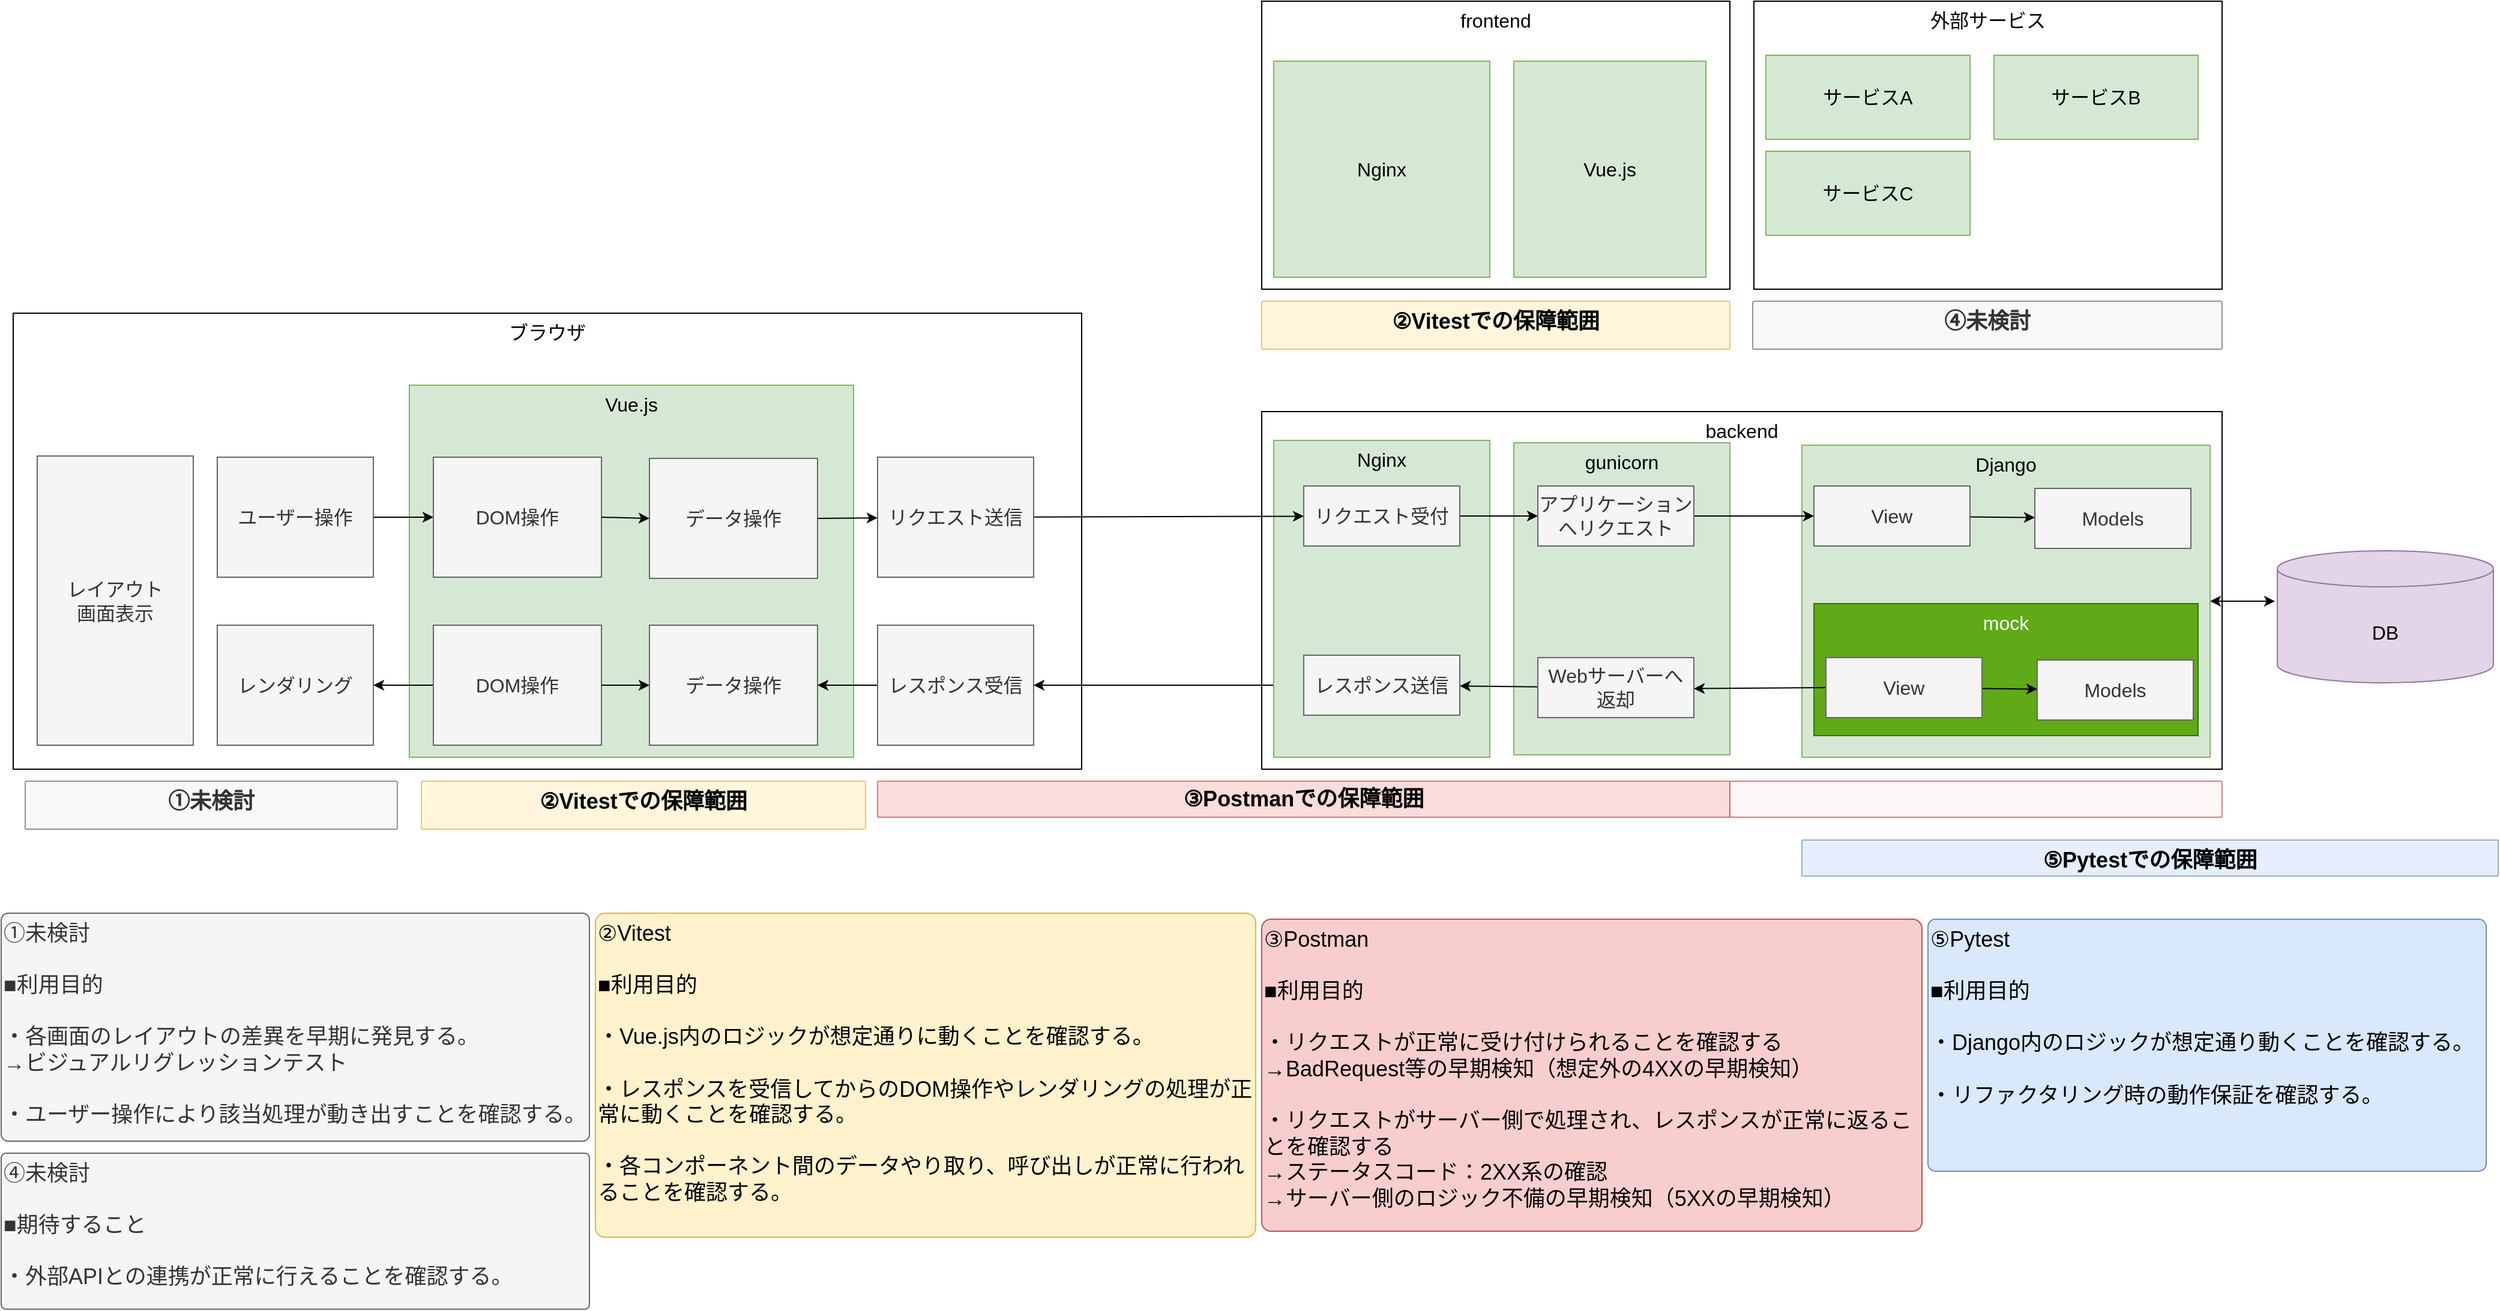 <mxfile>
    <diagram id="PaugAp45q3Hvoj8pJGvp" name="ページ1">
        <mxGraphModel dx="3806" dy="968" grid="1" gridSize="10" guides="1" tooltips="1" connect="1" arrows="1" fold="1" page="1" pageScale="1" pageWidth="1654" pageHeight="1169" math="0" shadow="0">
            <root>
                <mxCell id="0"/>
                <mxCell id="1" parent="0"/>
                <mxCell id="2" value="ブラウザ" style="rounded=0;whiteSpace=wrap;html=1;align=center;verticalAlign=top;fontSize=16;" parent="1" vertex="1">
                    <mxGeometry x="-230" y="500" width="890" height="380" as="geometry"/>
                </mxCell>
                <mxCell id="3" value="Vue.js" style="rounded=0;whiteSpace=wrap;html=1;fillColor=#d5e8d4;strokeColor=#82b366;fontSize=16;verticalAlign=top;" parent="1" vertex="1">
                    <mxGeometry x="100" y="560" width="370" height="310" as="geometry"/>
                </mxCell>
                <mxCell id="4" value="frontend" style="rounded=0;whiteSpace=wrap;html=1;fontSize=16;verticalAlign=top;" parent="1" vertex="1">
                    <mxGeometry x="810" y="240" width="390" height="240" as="geometry"/>
                </mxCell>
                <mxCell id="5" value="Vue.js" style="rounded=0;whiteSpace=wrap;html=1;fillColor=#d5e8d4;strokeColor=#82b366;fontSize=16;" parent="1" vertex="1">
                    <mxGeometry x="1020" y="290" width="160" height="180" as="geometry"/>
                </mxCell>
                <mxCell id="6" value="Nginx" style="rounded=0;whiteSpace=wrap;html=1;fillColor=#d5e8d4;strokeColor=#82b366;fontSize=16;" parent="1" vertex="1">
                    <mxGeometry x="820" y="290" width="180" height="180" as="geometry"/>
                </mxCell>
                <mxCell id="7" value="backend" style="rounded=0;whiteSpace=wrap;html=1;fontSize=16;verticalAlign=top;" parent="1" vertex="1">
                    <mxGeometry x="810" y="582" width="800" height="298" as="geometry"/>
                </mxCell>
                <mxCell id="30" style="edgeStyle=none;html=1;fontSize=18;startArrow=classic;startFill=1;" parent="1" source="8" edge="1">
                    <mxGeometry relative="1" as="geometry">
                        <mxPoint x="1654" y="740" as="targetPoint"/>
                    </mxGeometry>
                </mxCell>
                <mxCell id="8" value="Django" style="rounded=0;whiteSpace=wrap;html=1;fillColor=#d5e8d4;strokeColor=#82b366;fontSize=16;verticalAlign=top;" parent="1" vertex="1">
                    <mxGeometry x="1260" y="610" width="340" height="260" as="geometry"/>
                </mxCell>
                <mxCell id="25" style="edgeStyle=none;html=1;fontSize=16;" parent="1" source="48" target="18" edge="1">
                    <mxGeometry relative="1" as="geometry"/>
                </mxCell>
                <mxCell id="9" value="Nginx" style="rounded=0;whiteSpace=wrap;html=1;fillColor=#d5e8d4;strokeColor=#82b366;fontSize=16;verticalAlign=top;" parent="1" vertex="1">
                    <mxGeometry x="820" y="606" width="180" height="264" as="geometry"/>
                </mxCell>
                <mxCell id="10" value="外部サービス" style="rounded=0;whiteSpace=wrap;html=1;fontSize=16;verticalAlign=top;" parent="1" vertex="1">
                    <mxGeometry x="1220" y="240" width="390" height="240" as="geometry"/>
                </mxCell>
                <mxCell id="11" value="サービスC" style="rounded=0;whiteSpace=wrap;html=1;fillColor=#d5e8d4;strokeColor=#82b366;fontSize=16;" parent="1" vertex="1">
                    <mxGeometry x="1230" y="365" width="170" height="70" as="geometry"/>
                </mxCell>
                <mxCell id="12" value="サービスA" style="rounded=0;whiteSpace=wrap;html=1;fillColor=#d5e8d4;strokeColor=#82b366;fontSize=16;" parent="1" vertex="1">
                    <mxGeometry x="1230" y="285" width="170" height="70" as="geometry"/>
                </mxCell>
                <mxCell id="13" value="サービスB" style="rounded=0;whiteSpace=wrap;html=1;fillColor=#d5e8d4;strokeColor=#82b366;fontSize=16;" parent="1" vertex="1">
                    <mxGeometry x="1420" y="285" width="170" height="70" as="geometry"/>
                </mxCell>
                <mxCell id="16" value="DB" style="shape=cylinder3;whiteSpace=wrap;html=1;boundedLbl=1;backgroundOutline=1;size=15;fontSize=16;fillColor=#e1d5e7;strokeColor=#9673a6;" parent="1" vertex="1">
                    <mxGeometry x="1656" y="698" width="180" height="110" as="geometry"/>
                </mxCell>
                <mxCell id="24" style="edgeStyle=none;html=1;fontSize=16;startArrow=none;" parent="1" source="17" target="41" edge="1">
                    <mxGeometry relative="1" as="geometry"/>
                </mxCell>
                <mxCell id="17" value="リクエスト送信" style="rounded=0;whiteSpace=wrap;html=1;fillColor=#f5f5f5;strokeColor=#666666;fontSize=16;fontColor=#333333;" parent="1" vertex="1">
                    <mxGeometry x="490" y="620" width="130" height="100" as="geometry"/>
                </mxCell>
                <mxCell id="26" style="edgeStyle=none;html=1;fontSize=16;entryX=1;entryY=0.5;entryDx=0;entryDy=0;" parent="1" source="18" target="81" edge="1">
                    <mxGeometry relative="1" as="geometry">
                        <mxPoint x="450" y="810" as="targetPoint"/>
                    </mxGeometry>
                </mxCell>
                <mxCell id="18" value="レスポンス受信" style="rounded=0;whiteSpace=wrap;html=1;fillColor=#f5f5f5;strokeColor=#666666;fontSize=16;fontColor=#333333;" parent="1" vertex="1">
                    <mxGeometry x="490" y="760" width="130" height="100" as="geometry"/>
                </mxCell>
                <mxCell id="27" style="edgeStyle=none;html=1;fontSize=16;" parent="1" source="19" target="20" edge="1">
                    <mxGeometry relative="1" as="geometry"/>
                </mxCell>
                <mxCell id="19" value="DOM操作" style="rounded=0;whiteSpace=wrap;html=1;fillColor=#f5f5f5;strokeColor=#666666;fontSize=16;fontColor=#333333;" parent="1" vertex="1">
                    <mxGeometry x="120" y="760" width="140" height="100" as="geometry"/>
                </mxCell>
                <mxCell id="20" value="レンダリング" style="rounded=0;whiteSpace=wrap;html=1;fillColor=#f5f5f5;strokeColor=#666666;fontSize=16;fontColor=#333333;" parent="1" vertex="1">
                    <mxGeometry x="-60" y="760" width="130" height="100" as="geometry"/>
                </mxCell>
                <mxCell id="23" style="edgeStyle=none;html=1;fontSize=16;" parent="1" source="21" target="38" edge="1">
                    <mxGeometry relative="1" as="geometry"/>
                </mxCell>
                <mxCell id="21" value="ユーザー操作" style="rounded=0;whiteSpace=wrap;html=1;fillColor=#f5f5f5;strokeColor=#666666;fontSize=16;fontColor=#333333;" parent="1" vertex="1">
                    <mxGeometry x="-60" y="620" width="130" height="100" as="geometry"/>
                </mxCell>
                <mxCell id="29" value="gunicorn" style="rounded=0;whiteSpace=wrap;html=1;fillColor=#d5e8d4;strokeColor=#82b366;fontSize=16;verticalAlign=top;" parent="1" vertex="1">
                    <mxGeometry x="1020" y="608" width="180" height="260" as="geometry"/>
                </mxCell>
                <mxCell id="32" value="③Postman&lt;br&gt;&lt;br&gt;■利用目的&lt;br&gt;&lt;br&gt;・リクエストが正常に受け付けられることを確認する&lt;br&gt;→BadRequest等の早期検知（想定外の4XXの早期検知）&lt;br&gt;&lt;br&gt;・リクエストがサーバー側で処理され、レスポンスが正常に返ることを確認する&lt;br&gt;→ステータスコード：2XX系の確認&lt;br&gt;→サーバー側のロジック不備の早期検知（5XXの早期検知）" style="rounded=1;whiteSpace=wrap;html=1;fontSize=18;fillColor=#f8cecc;strokeColor=#b85450;arcSize=3;fontStyle=0;verticalAlign=top;align=left;" parent="1" vertex="1">
                    <mxGeometry x="810" y="1005" width="550" height="260" as="geometry"/>
                </mxCell>
                <mxCell id="35" value="mock" style="rounded=0;whiteSpace=wrap;html=1;fillColor=#60a917;strokeColor=#2D7600;fontSize=16;verticalAlign=top;fontColor=#ffffff;" parent="1" vertex="1">
                    <mxGeometry x="1270" y="742" width="320" height="110" as="geometry"/>
                </mxCell>
                <mxCell id="40" style="edgeStyle=none;html=1;startArrow=none;startFill=0;exitX=1;exitY=0.5;exitDx=0;exitDy=0;" parent="1" source="80" target="17" edge="1">
                    <mxGeometry relative="1" as="geometry">
                        <mxPoint x="450" y="670" as="sourcePoint"/>
                    </mxGeometry>
                </mxCell>
                <mxCell id="38" value="DOM操作" style="rounded=0;whiteSpace=wrap;html=1;fillColor=#f5f5f5;strokeColor=#666666;fontSize=16;fontColor=#333333;" parent="1" vertex="1">
                    <mxGeometry x="120" y="620" width="140" height="100" as="geometry"/>
                </mxCell>
                <mxCell id="43" style="edgeStyle=none;html=1;fontSize=16;startArrow=none;startFill=0;" parent="1" source="41" target="42" edge="1">
                    <mxGeometry relative="1" as="geometry"/>
                </mxCell>
                <mxCell id="41" value="リクエスト受付" style="rounded=0;whiteSpace=wrap;html=1;fillColor=#f5f5f5;strokeColor=#666666;fontSize=16;fontColor=#333333;" parent="1" vertex="1">
                    <mxGeometry x="845" y="644" width="130" height="50" as="geometry"/>
                </mxCell>
                <mxCell id="46" style="edgeStyle=none;html=1;fontSize=16;startArrow=none;startFill=0;entryX=0;entryY=0.5;entryDx=0;entryDy=0;" parent="1" source="42" target="44" edge="1">
                    <mxGeometry relative="1" as="geometry"/>
                </mxCell>
                <mxCell id="42" value="アプリケーション&lt;br&gt;へリクエスト" style="rounded=0;whiteSpace=wrap;html=1;fillColor=#f5f5f5;strokeColor=#666666;fontSize=16;fontColor=#333333;" parent="1" vertex="1">
                    <mxGeometry x="1040" y="644" width="130" height="50" as="geometry"/>
                </mxCell>
                <mxCell id="62" style="edgeStyle=none;html=1;fontSize=16;startArrow=none;startFill=0;" parent="1" source="44" target="60" edge="1">
                    <mxGeometry relative="1" as="geometry"/>
                </mxCell>
                <mxCell id="44" value="View" style="rounded=0;whiteSpace=wrap;html=1;fillColor=#f5f5f5;strokeColor=#666666;fontSize=16;fontColor=#333333;" parent="1" vertex="1">
                    <mxGeometry x="1270" y="644" width="130" height="50" as="geometry"/>
                </mxCell>
                <mxCell id="52" style="edgeStyle=none;html=1;fontSize=16;startArrow=none;startFill=0;exitX=0;exitY=0.5;exitDx=0;exitDy=0;" parent="1" source="45" edge="1">
                    <mxGeometry relative="1" as="geometry">
                        <mxPoint x="1280" y="816" as="sourcePoint"/>
                        <mxPoint x="1170" y="812.857" as="targetPoint"/>
                    </mxGeometry>
                </mxCell>
                <mxCell id="65" style="edgeStyle=none;html=1;fontSize=16;startArrow=none;startFill=0;" parent="1" source="45" target="61" edge="1">
                    <mxGeometry relative="1" as="geometry"/>
                </mxCell>
                <mxCell id="45" value="View" style="rounded=0;whiteSpace=wrap;html=1;fillColor=#f5f5f5;strokeColor=#666666;fontSize=16;fontColor=#333333;" parent="1" vertex="1">
                    <mxGeometry x="1280" y="787" width="130" height="50" as="geometry"/>
                </mxCell>
                <mxCell id="50" style="edgeStyle=none;html=1;fontSize=16;startArrow=none;startFill=0;" parent="1" source="47" target="48" edge="1">
                    <mxGeometry relative="1" as="geometry"/>
                </mxCell>
                <mxCell id="47" value="Webサーバーへ&lt;br&gt;返却" style="rounded=0;whiteSpace=wrap;html=1;fillColor=#f5f5f5;strokeColor=#666666;fontSize=16;fontColor=#333333;" parent="1" vertex="1">
                    <mxGeometry x="1040" y="787" width="130" height="50" as="geometry"/>
                </mxCell>
                <mxCell id="48" value="レスポンス送信" style="rounded=0;whiteSpace=wrap;html=1;fillColor=#f5f5f5;strokeColor=#666666;fontSize=16;fontColor=#333333;" parent="1" vertex="1">
                    <mxGeometry x="845" y="785" width="130" height="50" as="geometry"/>
                </mxCell>
                <mxCell id="14" value="③Postmanでの保障範囲" style="rounded=1;whiteSpace=wrap;html=1;fontSize=18;fillColor=#f8cecc;strokeColor=#b85450;opacity=70;arcSize=3;fontStyle=1;verticalAlign=middle;" parent="1" vertex="1">
                    <mxGeometry x="490" y="890" width="710" height="30" as="geometry"/>
                </mxCell>
                <mxCell id="53" value="⑤Pytestでの保障範囲" style="rounded=1;whiteSpace=wrap;html=1;fontSize=18;fillColor=#dae8fc;strokeColor=#6c8ebf;opacity=70;arcSize=3;fontStyle=1;verticalAlign=top;" parent="1" vertex="1">
                    <mxGeometry x="1260" y="939" width="580" height="30" as="geometry"/>
                </mxCell>
                <mxCell id="54" value="⑤Pytest&lt;br&gt;&lt;br&gt;■利用目的&lt;br&gt;&lt;br&gt;・Django内のロジックが想定通り動くことを確認する。&lt;br&gt;&lt;br&gt;・リファクタリング時の動作保証を確認する。" style="rounded=1;whiteSpace=wrap;html=1;fontSize=18;fillColor=#dae8fc;strokeColor=#6c8ebf;arcSize=3;fontStyle=0;verticalAlign=top;align=left;" parent="1" vertex="1">
                    <mxGeometry x="1365" y="1005" width="465" height="210" as="geometry"/>
                </mxCell>
                <mxCell id="55" value="②Vitestでの保障範囲" style="rounded=1;whiteSpace=wrap;html=1;fontSize=18;fillColor=#fff2cc;strokeColor=#d6b656;opacity=70;arcSize=3;fontStyle=1;verticalAlign=top;" parent="1" vertex="1">
                    <mxGeometry x="110" y="890" width="370" height="40" as="geometry"/>
                </mxCell>
                <mxCell id="57" value="②Vitest&lt;br&gt;&lt;br&gt;■利用目的&lt;br&gt;&lt;br&gt;・Vue.js内のロジックが想定通りに動くことを確認する。&lt;br&gt;&lt;br&gt;・レスポンスを受信してからのDOM操作やレンダリングの処理が正常に動くことを確認する。&lt;br&gt;&lt;br&gt;・各コンポーネント間のデータやり取り、呼び出しが正常に行われることを確認する。" style="rounded=1;whiteSpace=wrap;html=1;fontSize=18;fillColor=#fff2cc;strokeColor=#d6b656;arcSize=3;fontStyle=0;verticalAlign=top;align=left;" parent="1" vertex="1">
                    <mxGeometry x="255" y="1000" width="550" height="270" as="geometry"/>
                </mxCell>
                <mxCell id="60" value="Models" style="rounded=0;whiteSpace=wrap;html=1;fillColor=#f5f5f5;strokeColor=#666666;fontSize=16;fontColor=#333333;" parent="1" vertex="1">
                    <mxGeometry x="1454" y="646" width="130" height="50" as="geometry"/>
                </mxCell>
                <mxCell id="61" value="Models" style="rounded=0;whiteSpace=wrap;html=1;fillColor=#f5f5f5;strokeColor=#666666;fontSize=16;fontColor=#333333;" parent="1" vertex="1">
                    <mxGeometry x="1456" y="789" width="130" height="50" as="geometry"/>
                </mxCell>
                <mxCell id="66" value="④未検討" style="rounded=1;whiteSpace=wrap;html=1;fontSize=18;fillColor=#f5f5f5;strokeColor=#666666;opacity=70;arcSize=3;fontStyle=1;verticalAlign=top;fontColor=#333333;" parent="1" vertex="1">
                    <mxGeometry x="1219" y="490" width="391" height="40" as="geometry"/>
                </mxCell>
                <mxCell id="67" value="" style="rounded=1;whiteSpace=wrap;html=1;fontSize=18;fillColor=#fdf2f2;strokeColor=#b85450;opacity=70;arcSize=3;fontStyle=1;verticalAlign=middle;" parent="1" vertex="1">
                    <mxGeometry x="1200" y="890" width="410" height="30" as="geometry"/>
                </mxCell>
                <mxCell id="68" value="①未検討" style="rounded=1;whiteSpace=wrap;html=1;fontSize=18;fillColor=#f5f5f5;strokeColor=#666666;opacity=70;arcSize=3;fontStyle=1;verticalAlign=top;fontColor=#333333;" parent="1" vertex="1">
                    <mxGeometry x="-220" y="890" width="310" height="40" as="geometry"/>
                </mxCell>
                <mxCell id="69" value="②Vitestでの保障範囲" style="rounded=1;whiteSpace=wrap;html=1;fontSize=18;fillColor=#fff2cc;strokeColor=#d6b656;opacity=70;arcSize=3;fontStyle=1;verticalAlign=top;" parent="1" vertex="1">
                    <mxGeometry x="810" y="490" width="390" height="40" as="geometry"/>
                </mxCell>
                <mxCell id="73" value="①未検討&lt;br&gt;&lt;br&gt;■利用目的&lt;br&gt;&lt;br&gt;・各画面のレイアウトの差異を早期に発見する。&lt;br&gt;→ビジュアルリグレッションテスト&lt;br&gt;&lt;br&gt;・ユーザー操作により該当処理が動き出すことを確認する。" style="rounded=1;whiteSpace=wrap;html=1;fontSize=18;fillColor=#f5f5f5;strokeColor=#666666;arcSize=3;fontStyle=0;verticalAlign=top;align=left;fontColor=#333333;" parent="1" vertex="1">
                    <mxGeometry x="-240" y="1000" width="490" height="190" as="geometry"/>
                </mxCell>
                <mxCell id="74" value="④未検討&lt;br&gt;&lt;br&gt;■期待すること&lt;br&gt;&lt;br&gt;・外部APIとの連携が正常に行えることを確認する。" style="rounded=1;whiteSpace=wrap;html=1;fontSize=18;fillColor=#f5f5f5;strokeColor=#666666;arcSize=3;fontStyle=0;verticalAlign=top;align=left;fontColor=#333333;" parent="1" vertex="1">
                    <mxGeometry x="-240" y="1200" width="490" height="130" as="geometry"/>
                </mxCell>
                <mxCell id="75" value="レイアウト&lt;br&gt;画面表示" style="rounded=0;whiteSpace=wrap;html=1;fillColor=#f5f5f5;strokeColor=#666666;fontSize=16;fontColor=#333333;" parent="1" vertex="1">
                    <mxGeometry x="-210" y="619" width="130" height="241" as="geometry"/>
                </mxCell>
                <mxCell id="80" value="データ操作&lt;span style=&quot;color: rgba(0, 0, 0, 0); font-family: monospace; font-size: 0px; text-align: start;&quot;&gt;%3CmxGraphModel%3E%3Croot%3E%3CmxCell%20id%3D%220%22%2F%3E%3CmxCell%20id%3D%221%22%20parent%3D%220%22%2F%3E%3CmxCell%20id%3D%222%22%20value%3D%22DOM%E6%93%8D%E4%BD%9C%22%20style%3D%22rounded%3D0%3BwhiteSpace%3Dwrap%3Bhtml%3D1%3BfillColor%3D%23f5f5f5%3BstrokeColor%3D%23666666%3BfontSize%3D16%3BfontColor%3D%23333333%3B%22%20vertex%3D%221%22%20parent%3D%221%22%3E%3CmxGeometry%20x%3D%22120%22%20y%3D%22620%22%20width%3D%22140%22%20height%3D%22100%22%20as%3D%22geometry%22%2F%3E%3C%2FmxCell%3E%3C%2Froot%3E%3C%2FmxGraphModel%3E&lt;/span&gt;" style="rounded=0;whiteSpace=wrap;html=1;fillColor=#f5f5f5;strokeColor=#666666;fontSize=16;fontColor=#333333;" parent="1" vertex="1">
                    <mxGeometry x="300" y="621" width="140" height="100" as="geometry"/>
                </mxCell>
                <mxCell id="81" value="データ操作&lt;span style=&quot;color: rgba(0, 0, 0, 0); font-family: monospace; font-size: 0px; text-align: start;&quot;&gt;%3CmxGraphModel%3E%3Croot%3E%3CmxCell%20id%3D%220%22%2F%3E%3CmxCell%20id%3D%221%22%20parent%3D%220%22%2F%3E%3CmxCell%20id%3D%222%22%20value%3D%22DOM%E6%93%8D%E4%BD%9C%22%20style%3D%22rounded%3D0%3BwhiteSpace%3Dwrap%3Bhtml%3D1%3BfillColor%3D%23f5f5f5%3BstrokeColor%3D%23666666%3BfontSize%3D16%3BfontColor%3D%23333333%3B%22%20vertex%3D%221%22%20parent%3D%221%22%3E%3CmxGeometry%20x%3D%22120%22%20y%3D%22620%22%20width%3D%22140%22%20height%3D%22100%22%20as%3D%22geometry%22%2F%3E%3C%2FmxCell%3E%3C%2Froot%3E%3C%2FmxGraphModel%3E&lt;/span&gt;" style="rounded=0;whiteSpace=wrap;html=1;fillColor=#f5f5f5;strokeColor=#666666;fontSize=16;fontColor=#333333;" parent="1" vertex="1">
                    <mxGeometry x="300" y="760" width="140" height="100" as="geometry"/>
                </mxCell>
                <mxCell id="82" style="edgeStyle=none;html=1;fontSize=16;exitX=1;exitY=0.5;exitDx=0;exitDy=0;entryX=0;entryY=0.5;entryDx=0;entryDy=0;" parent="1" source="38" target="80" edge="1">
                    <mxGeometry relative="1" as="geometry">
                        <mxPoint x="290" y="660" as="sourcePoint"/>
                        <mxPoint x="290" y="671" as="targetPoint"/>
                    </mxGeometry>
                </mxCell>
                <mxCell id="83" style="edgeStyle=none;html=1;fontSize=16;exitX=1;exitY=0.5;exitDx=0;exitDy=0;entryX=0;entryY=0.5;entryDx=0;entryDy=0;" parent="1" source="19" target="81" edge="1">
                    <mxGeometry relative="1" as="geometry">
                        <mxPoint x="270" y="680" as="sourcePoint"/>
                        <mxPoint x="310" y="681" as="targetPoint"/>
                    </mxGeometry>
                </mxCell>
            </root>
        </mxGraphModel>
    </diagram>
</mxfile>